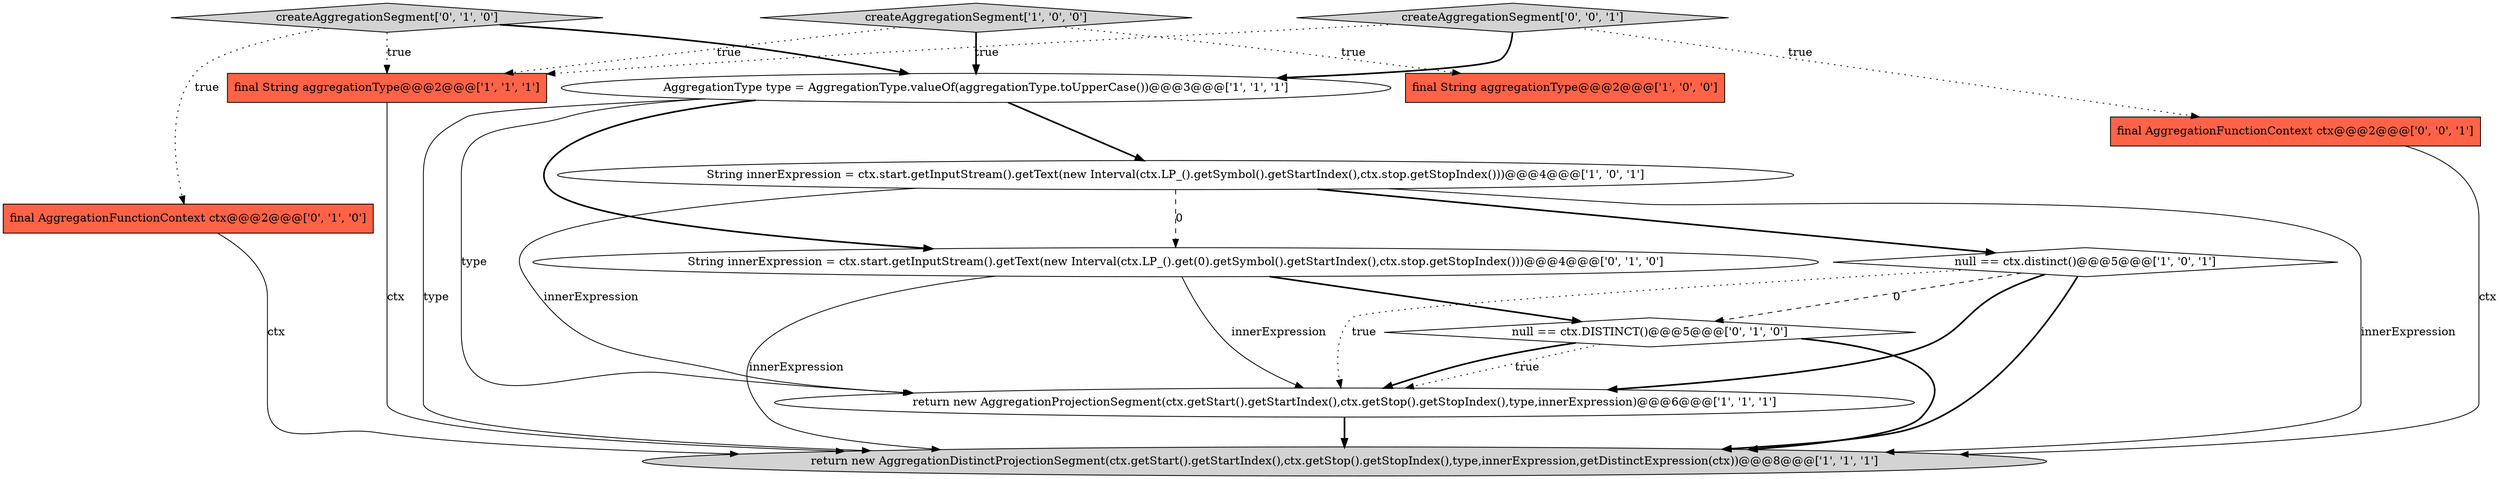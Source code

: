 digraph {
11 [style = filled, label = "createAggregationSegment['0', '1', '0']", fillcolor = lightgray, shape = diamond image = "AAA0AAABBB2BBB"];
6 [style = filled, label = "final String aggregationType@@@2@@@['1', '1', '1']", fillcolor = tomato, shape = box image = "AAA0AAABBB1BBB"];
8 [style = filled, label = "String innerExpression = ctx.start.getInputStream().getText(new Interval(ctx.LP_().get(0).getSymbol().getStartIndex(),ctx.stop.getStopIndex()))@@@4@@@['0', '1', '0']", fillcolor = white, shape = ellipse image = "AAA1AAABBB2BBB"];
2 [style = filled, label = "createAggregationSegment['1', '0', '0']", fillcolor = lightgray, shape = diamond image = "AAA0AAABBB1BBB"];
13 [style = filled, label = "createAggregationSegment['0', '0', '1']", fillcolor = lightgray, shape = diamond image = "AAA0AAABBB3BBB"];
7 [style = filled, label = "null == ctx.distinct()@@@5@@@['1', '0', '1']", fillcolor = white, shape = diamond image = "AAA0AAABBB1BBB"];
0 [style = filled, label = "final String aggregationType@@@2@@@['1', '0', '0']", fillcolor = tomato, shape = box image = "AAA0AAABBB1BBB"];
3 [style = filled, label = "String innerExpression = ctx.start.getInputStream().getText(new Interval(ctx.LP_().getSymbol().getStartIndex(),ctx.stop.getStopIndex()))@@@4@@@['1', '0', '1']", fillcolor = white, shape = ellipse image = "AAA0AAABBB1BBB"];
1 [style = filled, label = "return new AggregationProjectionSegment(ctx.getStart().getStartIndex(),ctx.getStop().getStopIndex(),type,innerExpression)@@@6@@@['1', '1', '1']", fillcolor = white, shape = ellipse image = "AAA0AAABBB1BBB"];
12 [style = filled, label = "final AggregationFunctionContext ctx@@@2@@@['0', '0', '1']", fillcolor = tomato, shape = box image = "AAA0AAABBB3BBB"];
10 [style = filled, label = "final AggregationFunctionContext ctx@@@2@@@['0', '1', '0']", fillcolor = tomato, shape = box image = "AAA0AAABBB2BBB"];
5 [style = filled, label = "AggregationType type = AggregationType.valueOf(aggregationType.toUpperCase())@@@3@@@['1', '1', '1']", fillcolor = white, shape = ellipse image = "AAA0AAABBB1BBB"];
4 [style = filled, label = "return new AggregationDistinctProjectionSegment(ctx.getStart().getStartIndex(),ctx.getStop().getStopIndex(),type,innerExpression,getDistinctExpression(ctx))@@@8@@@['1', '1', '1']", fillcolor = lightgray, shape = ellipse image = "AAA0AAABBB1BBB"];
9 [style = filled, label = "null == ctx.DISTINCT()@@@5@@@['0', '1', '0']", fillcolor = white, shape = diamond image = "AAA1AAABBB2BBB"];
8->1 [style = solid, label="innerExpression"];
10->4 [style = solid, label="ctx"];
13->6 [style = dotted, label="true"];
5->8 [style = bold, label=""];
8->9 [style = bold, label=""];
11->10 [style = dotted, label="true"];
9->4 [style = bold, label=""];
2->5 [style = bold, label=""];
9->1 [style = dotted, label="true"];
2->6 [style = dotted, label="true"];
7->1 [style = dotted, label="true"];
12->4 [style = solid, label="ctx"];
3->7 [style = bold, label=""];
7->9 [style = dashed, label="0"];
5->1 [style = solid, label="type"];
3->1 [style = solid, label="innerExpression"];
8->4 [style = solid, label="innerExpression"];
7->4 [style = bold, label=""];
11->6 [style = dotted, label="true"];
1->4 [style = bold, label=""];
3->4 [style = solid, label="innerExpression"];
5->3 [style = bold, label=""];
7->1 [style = bold, label=""];
2->0 [style = dotted, label="true"];
3->8 [style = dashed, label="0"];
5->4 [style = solid, label="type"];
13->12 [style = dotted, label="true"];
9->1 [style = bold, label=""];
13->5 [style = bold, label=""];
11->5 [style = bold, label=""];
6->4 [style = solid, label="ctx"];
}
